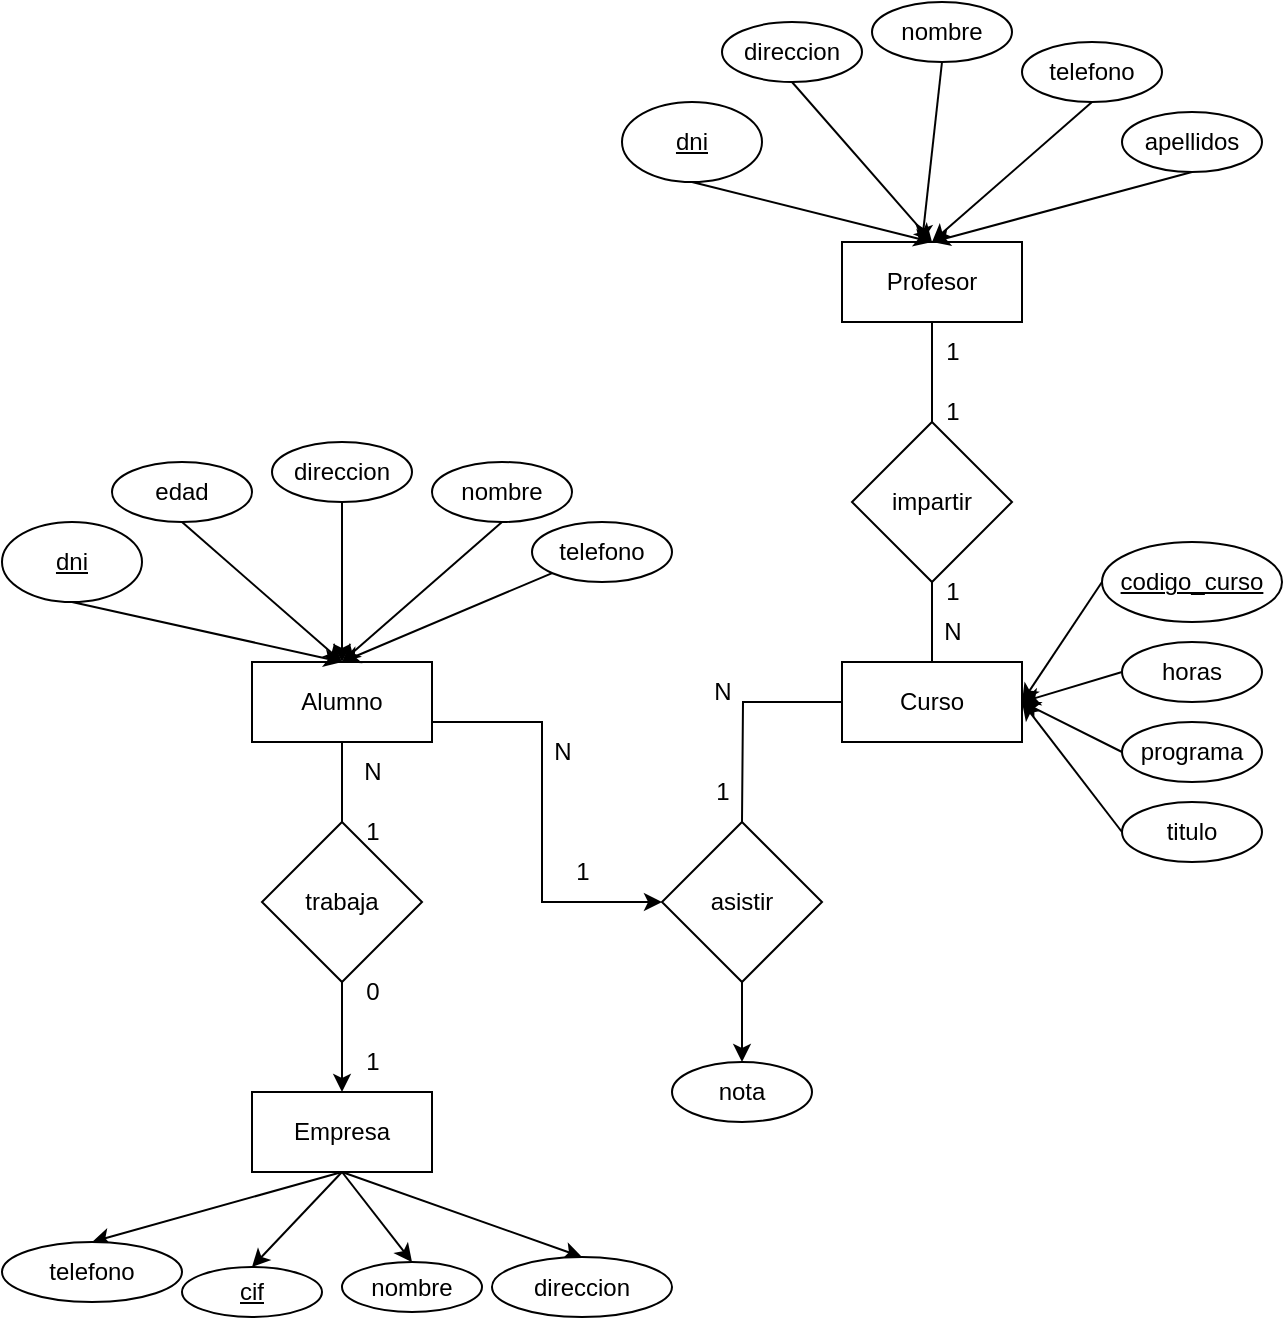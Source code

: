 <mxfile version="22.0.4" type="github">
  <diagram id="R2lEEEUBdFMjLlhIrx00" name="Page-1">
    <mxGraphModel dx="1674" dy="1890" grid="1" gridSize="10" guides="1" tooltips="1" connect="1" arrows="1" fold="1" page="1" pageScale="1" pageWidth="850" pageHeight="1100" math="0" shadow="0" extFonts="Permanent Marker^https://fonts.googleapis.com/css?family=Permanent+Marker">
      <root>
        <mxCell id="0" />
        <mxCell id="1" parent="0" />
        <mxCell id="CkctEz7jh0PpBciCOMWh-77" style="edgeStyle=orthogonalEdgeStyle;rounded=0;orthogonalLoop=1;jettySize=auto;html=1;exitX=1;exitY=0.75;exitDx=0;exitDy=0;entryX=0;entryY=0.5;entryDx=0;entryDy=0;" parent="1" source="CkctEz7jh0PpBciCOMWh-1" target="CkctEz7jh0PpBciCOMWh-12" edge="1">
          <mxGeometry relative="1" as="geometry">
            <Array as="points">
              <mxPoint x="350" y="340" />
              <mxPoint x="350" y="430" />
            </Array>
          </mxGeometry>
        </mxCell>
        <mxCell id="CkctEz7jh0PpBciCOMWh-1" value="Alumno" style="rounded=0;whiteSpace=wrap;html=1;" parent="1" vertex="1">
          <mxGeometry x="205" y="310" width="90" height="40" as="geometry" />
        </mxCell>
        <mxCell id="CkctEz7jh0PpBciCOMWh-3" value="Curso" style="rounded=0;whiteSpace=wrap;html=1;" parent="1" vertex="1">
          <mxGeometry x="500" y="310" width="90" height="40" as="geometry" />
        </mxCell>
        <mxCell id="CkctEz7jh0PpBciCOMWh-4" value="&lt;div&gt;Profesor&lt;/div&gt;" style="rounded=0;whiteSpace=wrap;html=1;" parent="1" vertex="1">
          <mxGeometry x="500" y="100" width="90" height="40" as="geometry" />
        </mxCell>
        <mxCell id="py-LecajDTCYCyz3xNHS-10" style="rounded=0;orthogonalLoop=1;jettySize=auto;html=1;entryX=0.5;entryY=0;entryDx=0;entryDy=0;exitX=0.5;exitY=1;exitDx=0;exitDy=0;" edge="1" parent="1" source="CkctEz7jh0PpBciCOMWh-6" target="CkctEz7jh0PpBciCOMWh-72">
          <mxGeometry relative="1" as="geometry" />
        </mxCell>
        <mxCell id="py-LecajDTCYCyz3xNHS-11" style="rounded=0;orthogonalLoop=1;jettySize=auto;html=1;entryX=0.5;entryY=0;entryDx=0;entryDy=0;exitX=0.5;exitY=1;exitDx=0;exitDy=0;" edge="1" parent="1" source="CkctEz7jh0PpBciCOMWh-6" target="CkctEz7jh0PpBciCOMWh-73">
          <mxGeometry relative="1" as="geometry" />
        </mxCell>
        <mxCell id="py-LecajDTCYCyz3xNHS-17" style="rounded=0;orthogonalLoop=1;jettySize=auto;html=1;entryX=0.5;entryY=0;entryDx=0;entryDy=0;exitX=0.5;exitY=1;exitDx=0;exitDy=0;" edge="1" parent="1" source="CkctEz7jh0PpBciCOMWh-6" target="py-LecajDTCYCyz3xNHS-16">
          <mxGeometry relative="1" as="geometry" />
        </mxCell>
        <mxCell id="CkctEz7jh0PpBciCOMWh-6" value="&lt;div&gt;Empresa&lt;/div&gt;" style="rounded=0;whiteSpace=wrap;html=1;" parent="1" vertex="1">
          <mxGeometry x="205" y="525" width="90" height="40" as="geometry" />
        </mxCell>
        <mxCell id="py-LecajDTCYCyz3xNHS-2" style="edgeStyle=orthogonalEdgeStyle;rounded=0;orthogonalLoop=1;jettySize=auto;html=1;entryX=0.5;entryY=0;entryDx=0;entryDy=0;exitX=0.5;exitY=1;exitDx=0;exitDy=0;" edge="1" parent="1" source="CkctEz7jh0PpBciCOMWh-12" target="py-LecajDTCYCyz3xNHS-1">
          <mxGeometry relative="1" as="geometry" />
        </mxCell>
        <mxCell id="CkctEz7jh0PpBciCOMWh-12" value="asistir" style="rhombus;whiteSpace=wrap;html=1;" parent="1" vertex="1">
          <mxGeometry x="410" y="390" width="80" height="80" as="geometry" />
        </mxCell>
        <mxCell id="CkctEz7jh0PpBciCOMWh-16" style="edgeStyle=orthogonalEdgeStyle;rounded=0;orthogonalLoop=1;jettySize=auto;html=1;endArrow=none;endFill=0;startArrow=none;startFill=0;" parent="1" source="CkctEz7jh0PpBciCOMWh-3" edge="1">
          <mxGeometry relative="1" as="geometry">
            <mxPoint x="450" y="390" as="targetPoint" />
          </mxGeometry>
        </mxCell>
        <mxCell id="CkctEz7jh0PpBciCOMWh-18" style="edgeStyle=orthogonalEdgeStyle;rounded=0;orthogonalLoop=1;jettySize=auto;html=1;endArrow=none;endFill=0;startArrow=none;startFill=0;" parent="1" source="CkctEz7jh0PpBciCOMWh-17" target="CkctEz7jh0PpBciCOMWh-4" edge="1">
          <mxGeometry relative="1" as="geometry" />
        </mxCell>
        <mxCell id="CkctEz7jh0PpBciCOMWh-17" value="impartir" style="rhombus;whiteSpace=wrap;html=1;" parent="1" vertex="1">
          <mxGeometry x="505" y="190" width="80" height="80" as="geometry" />
        </mxCell>
        <mxCell id="CkctEz7jh0PpBciCOMWh-19" style="edgeStyle=orthogonalEdgeStyle;rounded=0;orthogonalLoop=1;jettySize=auto;html=1;entryX=0.5;entryY=0;entryDx=0;entryDy=0;endArrow=none;endFill=0;startArrow=none;startFill=0;" parent="1" source="CkctEz7jh0PpBciCOMWh-17" target="CkctEz7jh0PpBciCOMWh-3" edge="1">
          <mxGeometry relative="1" as="geometry" />
        </mxCell>
        <mxCell id="CkctEz7jh0PpBciCOMWh-22" style="edgeStyle=orthogonalEdgeStyle;rounded=0;orthogonalLoop=1;jettySize=auto;html=1;entryX=0.5;entryY=1;entryDx=0;entryDy=0;endArrow=none;endFill=0;startArrow=none;startFill=0;" parent="1" source="CkctEz7jh0PpBciCOMWh-20" target="CkctEz7jh0PpBciCOMWh-1" edge="1">
          <mxGeometry relative="1" as="geometry" />
        </mxCell>
        <mxCell id="py-LecajDTCYCyz3xNHS-7" style="edgeStyle=orthogonalEdgeStyle;rounded=0;orthogonalLoop=1;jettySize=auto;html=1;" edge="1" parent="1" source="CkctEz7jh0PpBciCOMWh-20" target="CkctEz7jh0PpBciCOMWh-6">
          <mxGeometry relative="1" as="geometry" />
        </mxCell>
        <mxCell id="CkctEz7jh0PpBciCOMWh-20" value="trabaja" style="rhombus;whiteSpace=wrap;html=1;" parent="1" vertex="1">
          <mxGeometry x="210" y="390" width="80" height="80" as="geometry" />
        </mxCell>
        <mxCell id="CkctEz7jh0PpBciCOMWh-32" value="dni" style="ellipse;whiteSpace=wrap;html=1;fontStyle=4" parent="1" vertex="1">
          <mxGeometry x="80" y="240" width="70" height="40" as="geometry" />
        </mxCell>
        <mxCell id="CkctEz7jh0PpBciCOMWh-39" style="rounded=0;orthogonalLoop=1;jettySize=auto;html=1;exitX=0.5;exitY=1;exitDx=0;exitDy=0;entryX=0.5;entryY=0;entryDx=0;entryDy=0;" parent="1" source="CkctEz7jh0PpBciCOMWh-33" target="CkctEz7jh0PpBciCOMWh-1" edge="1">
          <mxGeometry relative="1" as="geometry" />
        </mxCell>
        <mxCell id="CkctEz7jh0PpBciCOMWh-33" value="&lt;div&gt;direccion&lt;/div&gt;" style="ellipse;whiteSpace=wrap;html=1;" parent="1" vertex="1">
          <mxGeometry x="215" y="200" width="70" height="30" as="geometry" />
        </mxCell>
        <mxCell id="CkctEz7jh0PpBciCOMWh-34" value="nombre" style="ellipse;whiteSpace=wrap;html=1;" parent="1" vertex="1">
          <mxGeometry x="295" y="210" width="70" height="30" as="geometry" />
        </mxCell>
        <mxCell id="py-LecajDTCYCyz3xNHS-6" style="rounded=0;orthogonalLoop=1;jettySize=auto;html=1;entryX=0.5;entryY=0;entryDx=0;entryDy=0;" edge="1" parent="1" source="CkctEz7jh0PpBciCOMWh-35" target="CkctEz7jh0PpBciCOMWh-1">
          <mxGeometry relative="1" as="geometry" />
        </mxCell>
        <mxCell id="CkctEz7jh0PpBciCOMWh-35" value="&lt;div&gt;telefono&lt;/div&gt;" style="ellipse;whiteSpace=wrap;html=1;" parent="1" vertex="1">
          <mxGeometry x="345" y="240" width="70" height="30" as="geometry" />
        </mxCell>
        <mxCell id="CkctEz7jh0PpBciCOMWh-37" style="rounded=0;orthogonalLoop=1;jettySize=auto;html=1;exitX=0.5;exitY=1;exitDx=0;exitDy=0;entryX=0.5;entryY=0;entryDx=0;entryDy=0;" parent="1" source="CkctEz7jh0PpBciCOMWh-36" target="CkctEz7jh0PpBciCOMWh-1" edge="1">
          <mxGeometry relative="1" as="geometry" />
        </mxCell>
        <mxCell id="CkctEz7jh0PpBciCOMWh-36" value="edad" style="ellipse;whiteSpace=wrap;html=1;" parent="1" vertex="1">
          <mxGeometry x="135" y="210" width="70" height="30" as="geometry" />
        </mxCell>
        <mxCell id="CkctEz7jh0PpBciCOMWh-38" style="rounded=0;orthogonalLoop=1;jettySize=auto;html=1;exitX=0.5;exitY=1;exitDx=0;exitDy=0;entryX=0.5;entryY=0;entryDx=0;entryDy=0;" parent="1" source="CkctEz7jh0PpBciCOMWh-32" target="CkctEz7jh0PpBciCOMWh-1" edge="1">
          <mxGeometry relative="1" as="geometry" />
        </mxCell>
        <mxCell id="CkctEz7jh0PpBciCOMWh-40" style="rounded=0;orthogonalLoop=1;jettySize=auto;html=1;exitX=0.5;exitY=1;exitDx=0;exitDy=0;entryX=0.5;entryY=0;entryDx=0;entryDy=0;" parent="1" source="CkctEz7jh0PpBciCOMWh-34" target="CkctEz7jh0PpBciCOMWh-1" edge="1">
          <mxGeometry relative="1" as="geometry" />
        </mxCell>
        <mxCell id="CkctEz7jh0PpBciCOMWh-56" style="rounded=0;orthogonalLoop=1;jettySize=auto;html=1;exitX=0;exitY=0.5;exitDx=0;exitDy=0;entryX=1;entryY=0.5;entryDx=0;entryDy=0;" parent="1" source="CkctEz7jh0PpBciCOMWh-52" target="CkctEz7jh0PpBciCOMWh-3" edge="1">
          <mxGeometry relative="1" as="geometry" />
        </mxCell>
        <mxCell id="CkctEz7jh0PpBciCOMWh-52" value="&lt;div&gt;codigo_curso&lt;/div&gt;" style="ellipse;whiteSpace=wrap;html=1;fontStyle=4" parent="1" vertex="1">
          <mxGeometry x="630" y="250" width="90" height="40" as="geometry" />
        </mxCell>
        <mxCell id="CkctEz7jh0PpBciCOMWh-58" style="rounded=0;orthogonalLoop=1;jettySize=auto;html=1;exitX=0;exitY=0.5;exitDx=0;exitDy=0;entryX=1;entryY=0.5;entryDx=0;entryDy=0;" parent="1" source="CkctEz7jh0PpBciCOMWh-53" target="CkctEz7jh0PpBciCOMWh-3" edge="1">
          <mxGeometry relative="1" as="geometry" />
        </mxCell>
        <mxCell id="CkctEz7jh0PpBciCOMWh-53" value="horas" style="ellipse;whiteSpace=wrap;html=1;" parent="1" vertex="1">
          <mxGeometry x="640" y="300" width="70" height="30" as="geometry" />
        </mxCell>
        <mxCell id="CkctEz7jh0PpBciCOMWh-59" style="rounded=0;orthogonalLoop=1;jettySize=auto;html=1;exitX=0;exitY=0.5;exitDx=0;exitDy=0;entryX=1;entryY=0.5;entryDx=0;entryDy=0;" parent="1" source="CkctEz7jh0PpBciCOMWh-54" target="CkctEz7jh0PpBciCOMWh-3" edge="1">
          <mxGeometry relative="1" as="geometry" />
        </mxCell>
        <mxCell id="CkctEz7jh0PpBciCOMWh-54" value="programa" style="ellipse;whiteSpace=wrap;html=1;" parent="1" vertex="1">
          <mxGeometry x="640" y="340" width="70" height="30" as="geometry" />
        </mxCell>
        <mxCell id="CkctEz7jh0PpBciCOMWh-60" style="rounded=0;orthogonalLoop=1;jettySize=auto;html=1;exitX=0;exitY=0.5;exitDx=0;exitDy=0;entryX=1;entryY=0.5;entryDx=0;entryDy=0;" parent="1" source="CkctEz7jh0PpBciCOMWh-55" edge="1" target="CkctEz7jh0PpBciCOMWh-3">
          <mxGeometry relative="1" as="geometry">
            <mxPoint x="590" y="350" as="targetPoint" />
          </mxGeometry>
        </mxCell>
        <mxCell id="CkctEz7jh0PpBciCOMWh-55" value="titulo" style="ellipse;whiteSpace=wrap;html=1;" parent="1" vertex="1">
          <mxGeometry x="640" y="380" width="70" height="30" as="geometry" />
        </mxCell>
        <mxCell id="CkctEz7jh0PpBciCOMWh-66" style="rounded=0;orthogonalLoop=1;jettySize=auto;html=1;exitX=0.5;exitY=1;exitDx=0;exitDy=0;entryX=0.5;entryY=0;entryDx=0;entryDy=0;" parent="1" source="CkctEz7jh0PpBciCOMWh-61" target="CkctEz7jh0PpBciCOMWh-4" edge="1">
          <mxGeometry relative="1" as="geometry" />
        </mxCell>
        <mxCell id="CkctEz7jh0PpBciCOMWh-61" value="dni" style="ellipse;whiteSpace=wrap;html=1;fontStyle=4" parent="1" vertex="1">
          <mxGeometry x="390" y="30" width="70" height="40" as="geometry" />
        </mxCell>
        <mxCell id="CkctEz7jh0PpBciCOMWh-67" style="rounded=0;orthogonalLoop=1;jettySize=auto;html=1;exitX=0.5;exitY=1;exitDx=0;exitDy=0;entryX=0.5;entryY=0;entryDx=0;entryDy=0;" parent="1" source="CkctEz7jh0PpBciCOMWh-62" edge="1" target="CkctEz7jh0PpBciCOMWh-4">
          <mxGeometry relative="1" as="geometry">
            <mxPoint x="510" y="100" as="targetPoint" />
          </mxGeometry>
        </mxCell>
        <mxCell id="CkctEz7jh0PpBciCOMWh-62" value="&lt;div&gt;direccion&lt;/div&gt;" style="ellipse;whiteSpace=wrap;html=1;" parent="1" vertex="1">
          <mxGeometry x="440" y="-10" width="70" height="30" as="geometry" />
        </mxCell>
        <mxCell id="CkctEz7jh0PpBciCOMWh-63" value="nombre" style="ellipse;whiteSpace=wrap;html=1;" parent="1" vertex="1">
          <mxGeometry x="515" y="-20" width="70" height="30" as="geometry" />
        </mxCell>
        <mxCell id="CkctEz7jh0PpBciCOMWh-69" style="rounded=0;orthogonalLoop=1;jettySize=auto;html=1;exitX=0.5;exitY=1;exitDx=0;exitDy=0;entryX=0.5;entryY=0;entryDx=0;entryDy=0;" parent="1" source="CkctEz7jh0PpBciCOMWh-64" target="CkctEz7jh0PpBciCOMWh-4" edge="1">
          <mxGeometry relative="1" as="geometry" />
        </mxCell>
        <mxCell id="CkctEz7jh0PpBciCOMWh-64" value="&lt;div&gt;telefono&lt;/div&gt;" style="ellipse;whiteSpace=wrap;html=1;" parent="1" vertex="1">
          <mxGeometry x="590" width="70" height="30" as="geometry" />
        </mxCell>
        <mxCell id="CkctEz7jh0PpBciCOMWh-70" style="rounded=0;orthogonalLoop=1;jettySize=auto;html=1;exitX=0.5;exitY=1;exitDx=0;exitDy=0;entryX=0.5;entryY=0;entryDx=0;entryDy=0;" parent="1" source="CkctEz7jh0PpBciCOMWh-65" target="CkctEz7jh0PpBciCOMWh-4" edge="1">
          <mxGeometry relative="1" as="geometry" />
        </mxCell>
        <mxCell id="CkctEz7jh0PpBciCOMWh-65" value="apellidos" style="ellipse;whiteSpace=wrap;html=1;" parent="1" vertex="1">
          <mxGeometry x="640" y="35" width="70" height="30" as="geometry" />
        </mxCell>
        <mxCell id="CkctEz7jh0PpBciCOMWh-68" style="rounded=0;orthogonalLoop=1;jettySize=auto;html=1;exitX=0.5;exitY=1;exitDx=0;exitDy=0;" parent="1" source="CkctEz7jh0PpBciCOMWh-63" edge="1">
          <mxGeometry relative="1" as="geometry">
            <mxPoint x="540" y="100" as="targetPoint" />
          </mxGeometry>
        </mxCell>
        <mxCell id="CkctEz7jh0PpBciCOMWh-72" value="nombre" style="ellipse;whiteSpace=wrap;html=1;" parent="1" vertex="1">
          <mxGeometry x="250" y="610" width="70" height="25" as="geometry" />
        </mxCell>
        <mxCell id="CkctEz7jh0PpBciCOMWh-73" value="direccion" style="ellipse;whiteSpace=wrap;html=1;" parent="1" vertex="1">
          <mxGeometry x="325" y="607.5" width="90" height="30" as="geometry" />
        </mxCell>
        <mxCell id="py-LecajDTCYCyz3xNHS-1" value="nota" style="ellipse;whiteSpace=wrap;html=1;" vertex="1" parent="1">
          <mxGeometry x="415" y="510" width="70" height="30" as="geometry" />
        </mxCell>
        <mxCell id="py-LecajDTCYCyz3xNHS-8" style="rounded=0;orthogonalLoop=1;jettySize=auto;html=1;entryX=0.5;entryY=0;entryDx=0;entryDy=0;exitX=0.5;exitY=1;exitDx=0;exitDy=0;" edge="1" parent="1" source="CkctEz7jh0PpBciCOMWh-6" target="py-LecajDTCYCyz3xNHS-18">
          <mxGeometry relative="1" as="geometry">
            <mxPoint x="208.01" y="601.52" as="targetPoint" />
          </mxGeometry>
        </mxCell>
        <mxCell id="py-LecajDTCYCyz3xNHS-16" value="telefono" style="ellipse;whiteSpace=wrap;html=1;" vertex="1" parent="1">
          <mxGeometry x="80" y="600" width="90" height="30" as="geometry" />
        </mxCell>
        <mxCell id="py-LecajDTCYCyz3xNHS-18" value="&lt;u style=&quot;&quot;&gt;cif&lt;/u&gt;" style="ellipse;whiteSpace=wrap;html=1;" vertex="1" parent="1">
          <mxGeometry x="170" y="612.5" width="70" height="25" as="geometry" />
        </mxCell>
        <mxCell id="py-LecajDTCYCyz3xNHS-20" value="1" style="text;html=1;align=center;verticalAlign=middle;resizable=0;points=[];autosize=1;strokeColor=none;fillColor=none;" vertex="1" parent="1">
          <mxGeometry x="540" y="170" width="30" height="30" as="geometry" />
        </mxCell>
        <mxCell id="py-LecajDTCYCyz3xNHS-22" value="1" style="text;html=1;align=center;verticalAlign=middle;resizable=0;points=[];autosize=1;strokeColor=none;fillColor=none;" vertex="1" parent="1">
          <mxGeometry x="540" y="140" width="30" height="30" as="geometry" />
        </mxCell>
        <mxCell id="py-LecajDTCYCyz3xNHS-23" value="1" style="text;html=1;align=center;verticalAlign=middle;resizable=0;points=[];autosize=1;strokeColor=none;fillColor=none;" vertex="1" parent="1">
          <mxGeometry x="540" y="260" width="30" height="30" as="geometry" />
        </mxCell>
        <mxCell id="py-LecajDTCYCyz3xNHS-24" value="N" style="text;html=1;align=center;verticalAlign=middle;resizable=0;points=[];autosize=1;strokeColor=none;fillColor=none;" vertex="1" parent="1">
          <mxGeometry x="540" y="280" width="30" height="30" as="geometry" />
        </mxCell>
        <mxCell id="py-LecajDTCYCyz3xNHS-25" value="1" style="text;html=1;align=center;verticalAlign=middle;resizable=0;points=[];autosize=1;strokeColor=none;fillColor=none;" vertex="1" parent="1">
          <mxGeometry x="425" y="360" width="30" height="30" as="geometry" />
        </mxCell>
        <mxCell id="py-LecajDTCYCyz3xNHS-26" value="N" style="text;html=1;align=center;verticalAlign=middle;resizable=0;points=[];autosize=1;strokeColor=none;fillColor=none;" vertex="1" parent="1">
          <mxGeometry x="425" y="310" width="30" height="30" as="geometry" />
        </mxCell>
        <mxCell id="py-LecajDTCYCyz3xNHS-27" value="1" style="text;html=1;align=center;verticalAlign=middle;resizable=0;points=[];autosize=1;strokeColor=none;fillColor=none;" vertex="1" parent="1">
          <mxGeometry x="355" y="400" width="30" height="30" as="geometry" />
        </mxCell>
        <mxCell id="py-LecajDTCYCyz3xNHS-28" value="N" style="text;html=1;align=center;verticalAlign=middle;resizable=0;points=[];autosize=1;strokeColor=none;fillColor=none;" vertex="1" parent="1">
          <mxGeometry x="345" y="340" width="30" height="30" as="geometry" />
        </mxCell>
        <mxCell id="py-LecajDTCYCyz3xNHS-29" value="1" style="text;html=1;align=center;verticalAlign=middle;resizable=0;points=[];autosize=1;strokeColor=none;fillColor=none;" vertex="1" parent="1">
          <mxGeometry x="250" y="380" width="30" height="30" as="geometry" />
        </mxCell>
        <mxCell id="py-LecajDTCYCyz3xNHS-30" value="N" style="text;html=1;align=center;verticalAlign=middle;resizable=0;points=[];autosize=1;strokeColor=none;fillColor=none;" vertex="1" parent="1">
          <mxGeometry x="250" y="350" width="30" height="30" as="geometry" />
        </mxCell>
        <mxCell id="py-LecajDTCYCyz3xNHS-31" value="0" style="text;html=1;align=center;verticalAlign=middle;resizable=0;points=[];autosize=1;strokeColor=none;fillColor=none;" vertex="1" parent="1">
          <mxGeometry x="250" y="460" width="30" height="30" as="geometry" />
        </mxCell>
        <mxCell id="py-LecajDTCYCyz3xNHS-32" value="1" style="text;html=1;align=center;verticalAlign=middle;resizable=0;points=[];autosize=1;strokeColor=none;fillColor=none;" vertex="1" parent="1">
          <mxGeometry x="250" y="495" width="30" height="30" as="geometry" />
        </mxCell>
      </root>
    </mxGraphModel>
  </diagram>
</mxfile>
